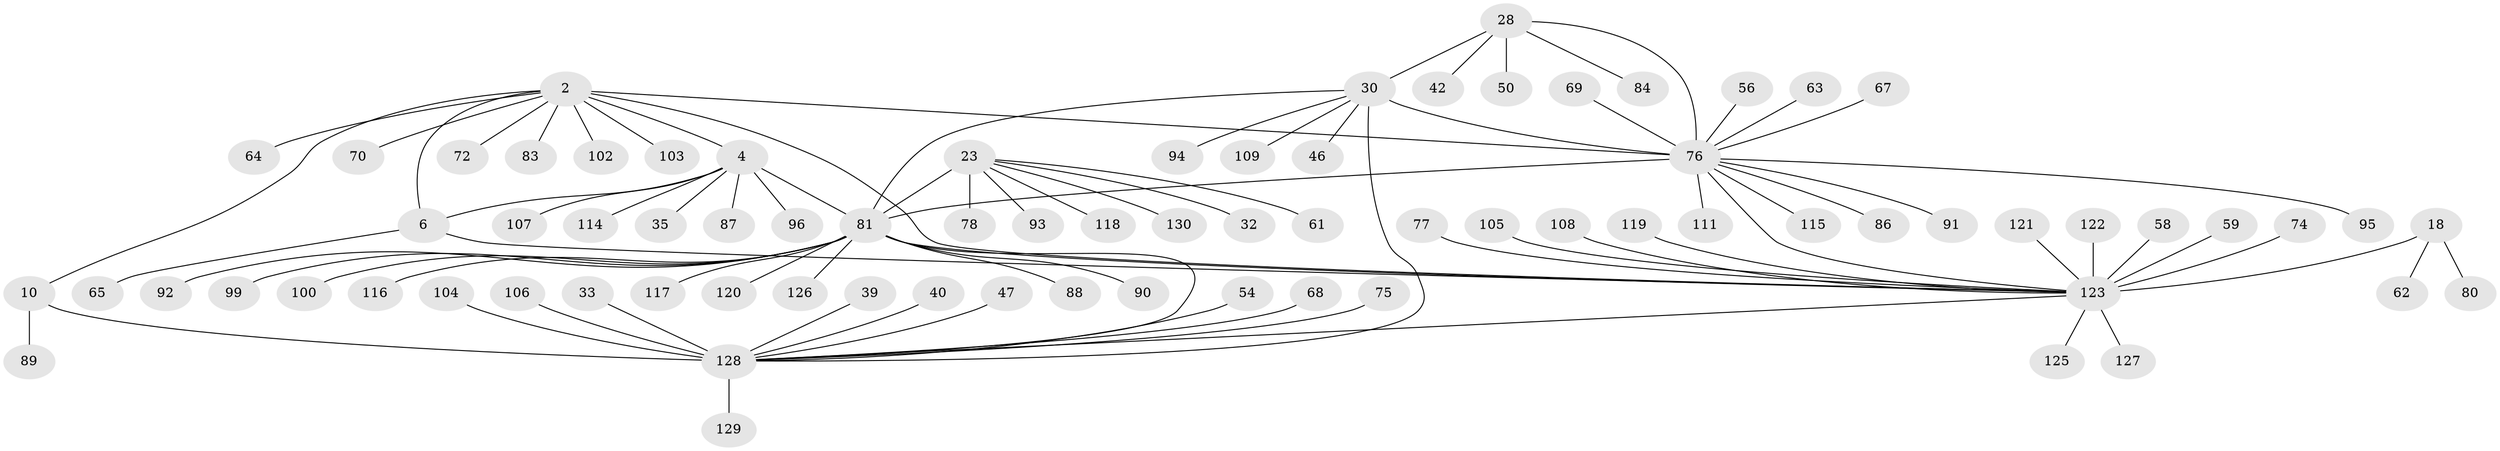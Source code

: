 // original degree distribution, {11: 0.023076923076923078, 9: 0.06153846153846154, 8: 0.023076923076923078, 7: 0.046153846153846156, 5: 0.015384615384615385, 6: 0.03076923076923077, 12: 0.023076923076923078, 10: 0.007692307692307693, 14: 0.007692307692307693, 1: 0.6615384615384615, 3: 0.023076923076923078, 2: 0.07692307692307693}
// Generated by graph-tools (version 1.1) at 2025/59/03/04/25 21:59:02]
// undirected, 78 vertices, 87 edges
graph export_dot {
graph [start="1"]
  node [color=gray90,style=filled];
  2 [super="+1"];
  4 [super="+3"];
  6 [super="+5"];
  10 [super="+7"];
  18 [super="+14"];
  23 [super="+20"];
  28 [super="+27"];
  30 [super="+26"];
  32;
  33;
  35;
  39;
  40;
  42;
  46;
  47;
  50;
  54;
  56;
  58;
  59;
  61;
  62 [super="+60"];
  63;
  64;
  65;
  67;
  68;
  69;
  70;
  72;
  74;
  75;
  76 [super="+66+29+31+38+49+55"];
  77;
  78;
  80;
  81 [super="+79"];
  83;
  84;
  86;
  87;
  88;
  89;
  90 [super="+52"];
  91;
  92;
  93;
  94;
  95;
  96;
  99;
  100;
  102;
  103;
  104;
  105;
  106;
  107;
  108;
  109 [super="+71"];
  111;
  114 [super="+53"];
  115;
  116;
  117;
  118 [super="+113"];
  119 [super="+97"];
  120 [super="+85+110"];
  121;
  122;
  123 [super="+82+17+37"];
  125 [super="+112"];
  126;
  127;
  128 [super="+11+98+12+124"];
  129;
  130;
  2 -- 4 [weight=4];
  2 -- 6 [weight=4];
  2 -- 72;
  2 -- 102;
  2 -- 10;
  2 -- 64;
  2 -- 70;
  2 -- 103;
  2 -- 76 [weight=2];
  2 -- 83;
  2 -- 123;
  4 -- 6 [weight=4];
  4 -- 87;
  4 -- 107;
  4 -- 96;
  4 -- 35;
  4 -- 114;
  4 -- 81;
  6 -- 65;
  6 -- 123;
  10 -- 89;
  10 -- 128 [weight=8];
  18 -- 80;
  18 -- 62;
  18 -- 123 [weight=8];
  23 -- 78;
  23 -- 130;
  23 -- 32;
  23 -- 61;
  23 -- 93;
  23 -- 118;
  23 -- 81 [weight=8];
  28 -- 30 [weight=4];
  28 -- 42;
  28 -- 84;
  28 -- 50;
  28 -- 76 [weight=4];
  30 -- 94;
  30 -- 46;
  30 -- 109;
  30 -- 76 [weight=4];
  30 -- 128 [weight=2];
  30 -- 81;
  33 -- 128;
  39 -- 128;
  40 -- 128;
  47 -- 128;
  54 -- 128;
  56 -- 76;
  58 -- 123;
  59 -- 123;
  63 -- 76;
  67 -- 76;
  68 -- 128;
  69 -- 76;
  74 -- 123;
  75 -- 128;
  76 -- 86;
  76 -- 91;
  76 -- 95;
  76 -- 111;
  76 -- 115;
  76 -- 123;
  76 -- 81;
  77 -- 123;
  81 -- 128;
  81 -- 88;
  81 -- 90;
  81 -- 92;
  81 -- 99;
  81 -- 100;
  81 -- 116;
  81 -- 117;
  81 -- 120;
  81 -- 123;
  81 -- 126;
  104 -- 128;
  105 -- 123;
  106 -- 128;
  108 -- 123;
  119 -- 123;
  121 -- 123;
  122 -- 123;
  123 -- 128 [weight=2];
  123 -- 125;
  123 -- 127;
  128 -- 129;
}
